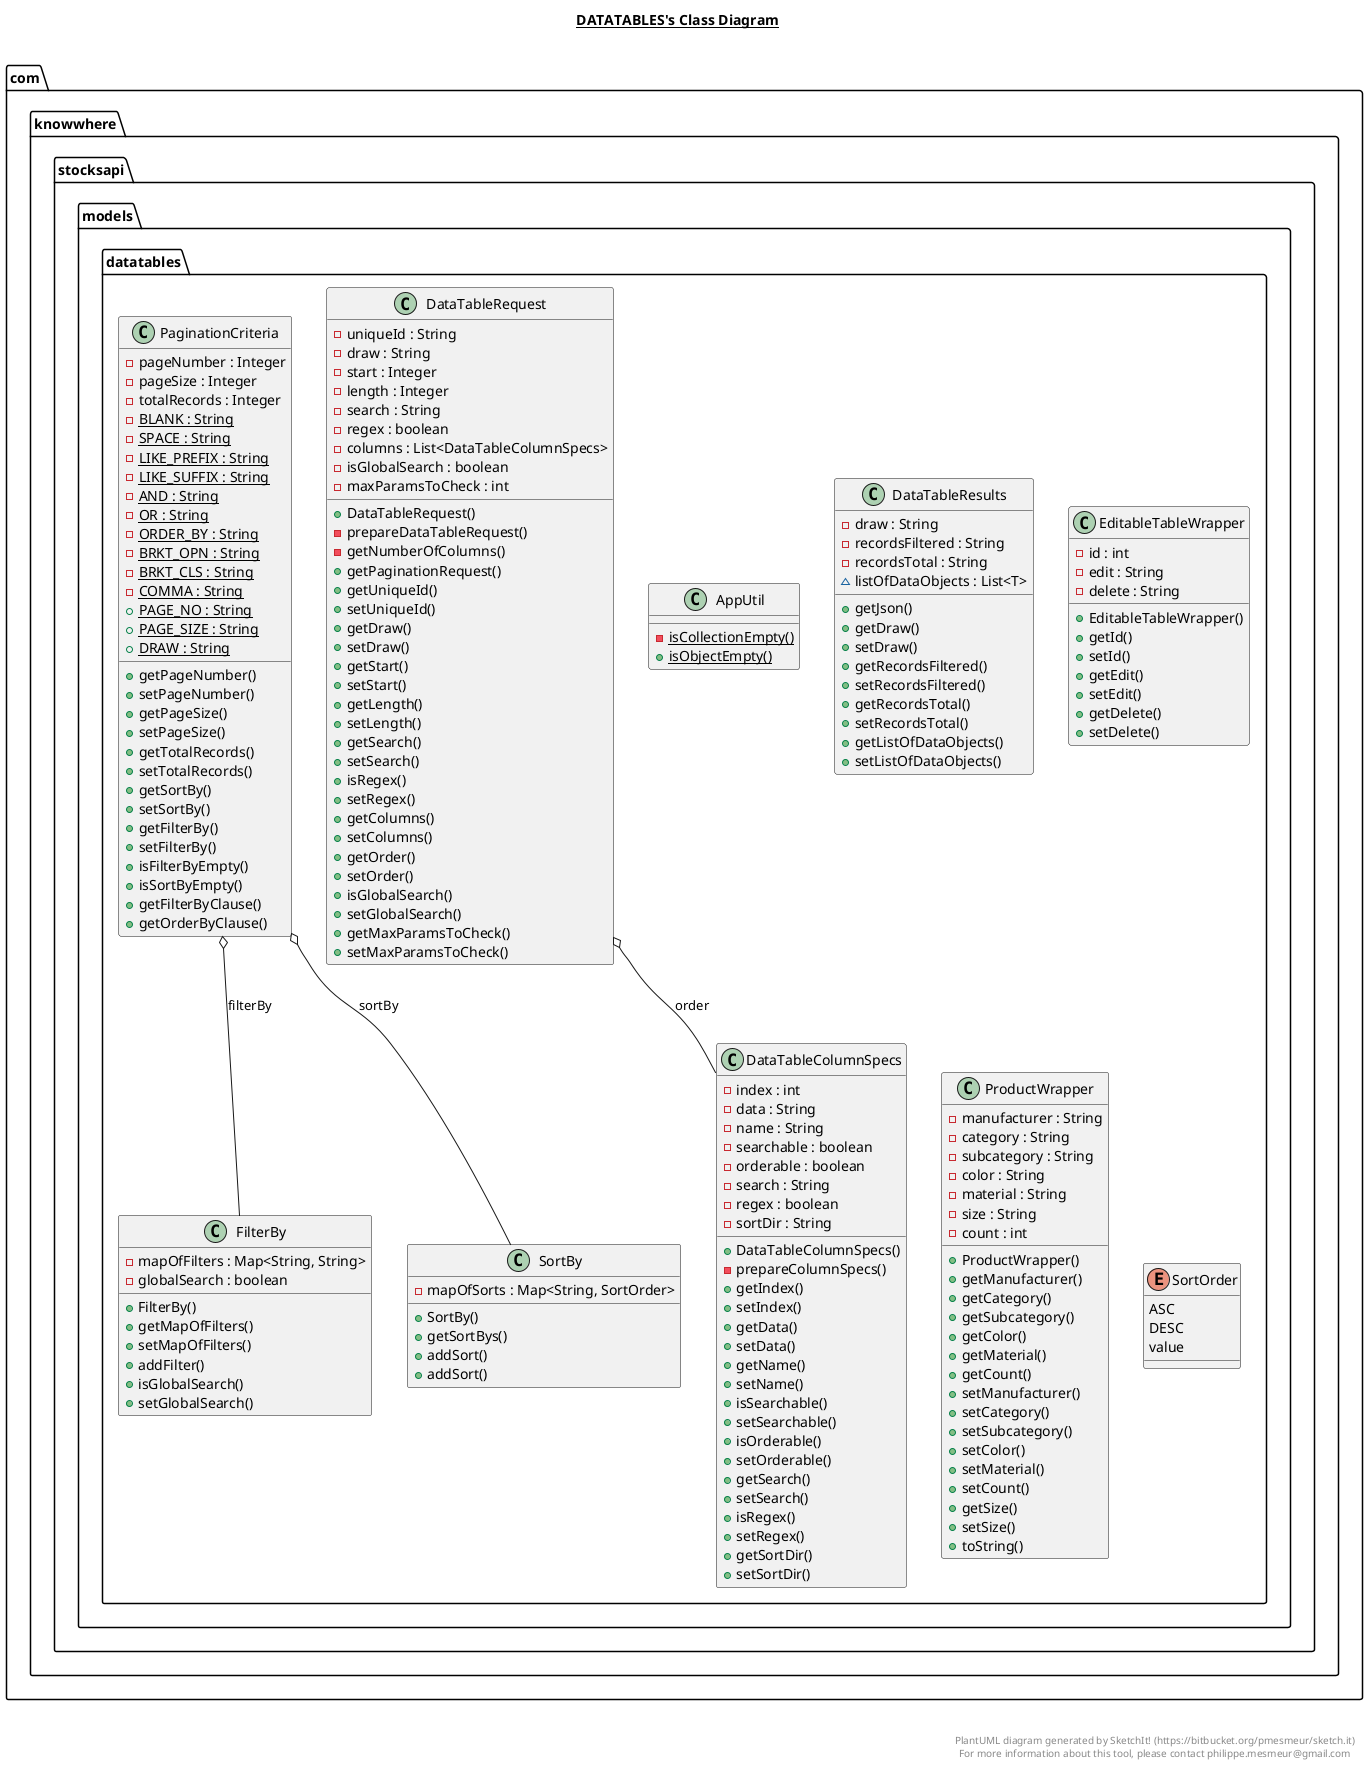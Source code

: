 @startuml

title __DATATABLES's Class Diagram__\n

  package com.knowwhere.stocksapi {
    package com.knowwhere.stocksapi.models {
      package com.knowwhere.stocksapi.models.datatables {
        class AppUtil {
            {static} - isCollectionEmpty()
            {static} + isObjectEmpty()
        }
      }
    }
  }
  

  package com.knowwhere.stocksapi {
    package com.knowwhere.stocksapi.models {
      package com.knowwhere.stocksapi.models.datatables {
        class DataTableColumnSpecs {
            - index : int
            - data : String
            - name : String
            - searchable : boolean
            - orderable : boolean
            - search : String
            - regex : boolean
            - sortDir : String
            + DataTableColumnSpecs()
            - prepareColumnSpecs()
            + getIndex()
            + setIndex()
            + getData()
            + setData()
            + getName()
            + setName()
            + isSearchable()
            + setSearchable()
            + isOrderable()
            + setOrderable()
            + getSearch()
            + setSearch()
            + isRegex()
            + setRegex()
            + getSortDir()
            + setSortDir()
        }
      }
    }
  }
  

  package com.knowwhere.stocksapi {
    package com.knowwhere.stocksapi.models {
      package com.knowwhere.stocksapi.models.datatables {
        class DataTableRequest {
            - uniqueId : String
            - draw : String
            - start : Integer
            - length : Integer
            - search : String
            - regex : boolean
            - columns : List<DataTableColumnSpecs>
            - isGlobalSearch : boolean
            - maxParamsToCheck : int
            + DataTableRequest()
            - prepareDataTableRequest()
            - getNumberOfColumns()
            + getPaginationRequest()
            + getUniqueId()
            + setUniqueId()
            + getDraw()
            + setDraw()
            + getStart()
            + setStart()
            + getLength()
            + setLength()
            + getSearch()
            + setSearch()
            + isRegex()
            + setRegex()
            + getColumns()
            + setColumns()
            + getOrder()
            + setOrder()
            + isGlobalSearch()
            + setGlobalSearch()
            + getMaxParamsToCheck()
            + setMaxParamsToCheck()
        }
      }
    }
  }
  

  package com.knowwhere.stocksapi {
    package com.knowwhere.stocksapi.models {
      package com.knowwhere.stocksapi.models.datatables {
        class DataTableResults {
            - draw : String
            - recordsFiltered : String
            - recordsTotal : String
            ~ listOfDataObjects : List<T>
            + getJson()
            + getDraw()
            + setDraw()
            + getRecordsFiltered()
            + setRecordsFiltered()
            + getRecordsTotal()
            + setRecordsTotal()
            + getListOfDataObjects()
            + setListOfDataObjects()
        }
      }
    }
  }
  

  package com.knowwhere.stocksapi {
    package com.knowwhere.stocksapi.models {
      package com.knowwhere.stocksapi.models.datatables {
        class EditableTableWrapper {
            - id : int
            - edit : String
            - delete : String
            + EditableTableWrapper()
            + getId()
            + setId()
            + getEdit()
            + setEdit()
            + getDelete()
            + setDelete()
        }
      }
    }
  }
  

  package com.knowwhere.stocksapi {
    package com.knowwhere.stocksapi.models {
      package com.knowwhere.stocksapi.models.datatables {
        class FilterBy {
            - mapOfFilters : Map<String, String>
            - globalSearch : boolean
            + FilterBy()
            + getMapOfFilters()
            + setMapOfFilters()
            + addFilter()
            + isGlobalSearch()
            + setGlobalSearch()
        }
      }
    }
  }
  

  package com.knowwhere.stocksapi {
    package com.knowwhere.stocksapi.models {
      package com.knowwhere.stocksapi.models.datatables {
        class PaginationCriteria {
            - pageNumber : Integer
            - pageSize : Integer
            - totalRecords : Integer
            {static} - BLANK : String
            {static} - SPACE : String
            {static} - LIKE_PREFIX : String
            {static} - LIKE_SUFFIX : String
            {static} - AND : String
            {static} - OR : String
            {static} - ORDER_BY : String
            {static} - BRKT_OPN : String
            {static} - BRKT_CLS : String
            {static} - COMMA : String
            {static} + PAGE_NO : String
            {static} + PAGE_SIZE : String
            {static} + DRAW : String
            + getPageNumber()
            + setPageNumber()
            + getPageSize()
            + setPageSize()
            + getTotalRecords()
            + setTotalRecords()
            + getSortBy()
            + setSortBy()
            + getFilterBy()
            + setFilterBy()
            + isFilterByEmpty()
            + isSortByEmpty()
            + getFilterByClause()
            + getOrderByClause()
        }
      }
    }
  }
  

  package com.knowwhere.stocksapi {
    package com.knowwhere.stocksapi.models {
      package com.knowwhere.stocksapi.models.datatables {
        class ProductWrapper {
            - manufacturer : String
            - category : String
            - subcategory : String
            - color : String
            - material : String
            - size : String
            - count : int
            + ProductWrapper()
            + getManufacturer()
            + getCategory()
            + getSubcategory()
            + getColor()
            + getMaterial()
            + getCount()
            + setManufacturer()
            + setCategory()
            + setSubcategory()
            + setColor()
            + setMaterial()
            + setCount()
            + getSize()
            + setSize()
            + toString()
        }
      }
    }
  }
  

  package com.knowwhere.stocksapi {
    package com.knowwhere.stocksapi.models {
      package com.knowwhere.stocksapi.models.datatables {
        class SortBy {
            - mapOfSorts : Map<String, SortOrder>
            + SortBy()
            + getSortBys()
            + addSort()
            + addSort()
        }
      }
    }
  }
  

  package com.knowwhere.stocksapi {
    package com.knowwhere.stocksapi.models {
      package com.knowwhere.stocksapi.models.datatables {
        enum SortOrder {
          ASC
          DESC
          value
        }
      }
    }
  }
  

  DataTableRequest o-- DataTableColumnSpecs : order
  PaginationCriteria o-- SortBy : sortBy
  PaginationCriteria o-- FilterBy : filterBy


right footer


PlantUML diagram generated by SketchIt! (https://bitbucket.org/pmesmeur/sketch.it)
For more information about this tool, please contact philippe.mesmeur@gmail.com
endfooter

@enduml

